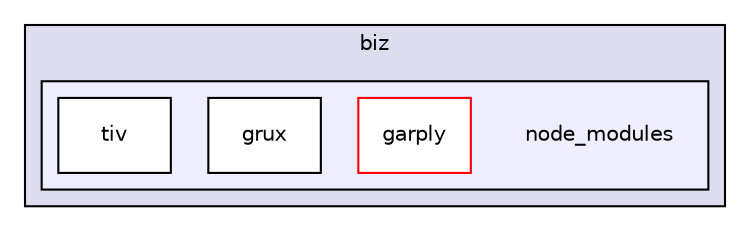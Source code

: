 digraph "gulp-src/node_modules/gulp/node_modules/liftoff/node_modules/resolve/test/resolver/biz/node_modules" {
  compound=true
  node [ fontsize="10", fontname="Helvetica"];
  edge [ labelfontsize="10", labelfontname="Helvetica"];
  subgraph clusterdir_1052c366e20bee9f7e27fd1e8172d26a {
    graph [ bgcolor="#ddddee", pencolor="black", label="biz" fontname="Helvetica", fontsize="10", URL="dir_1052c366e20bee9f7e27fd1e8172d26a.html"]
  subgraph clusterdir_ba524816d66ccaf681a3697d7d107913 {
    graph [ bgcolor="#eeeeff", pencolor="black", label="" URL="dir_ba524816d66ccaf681a3697d7d107913.html"];
    dir_ba524816d66ccaf681a3697d7d107913 [shape=plaintext label="node_modules"];
    dir_e98fbc1f83f94e977b3325a771c7e8ac [shape=box label="garply" color="red" fillcolor="white" style="filled" URL="dir_e98fbc1f83f94e977b3325a771c7e8ac.html"];
    dir_f0c7cd2826f1ba2851e5779748fed750 [shape=box label="grux" color="black" fillcolor="white" style="filled" URL="dir_f0c7cd2826f1ba2851e5779748fed750.html"];
    dir_5140180a7827e8df1ca2b2940ee7c97f [shape=box label="tiv" color="black" fillcolor="white" style="filled" URL="dir_5140180a7827e8df1ca2b2940ee7c97f.html"];
  }
  }
}
